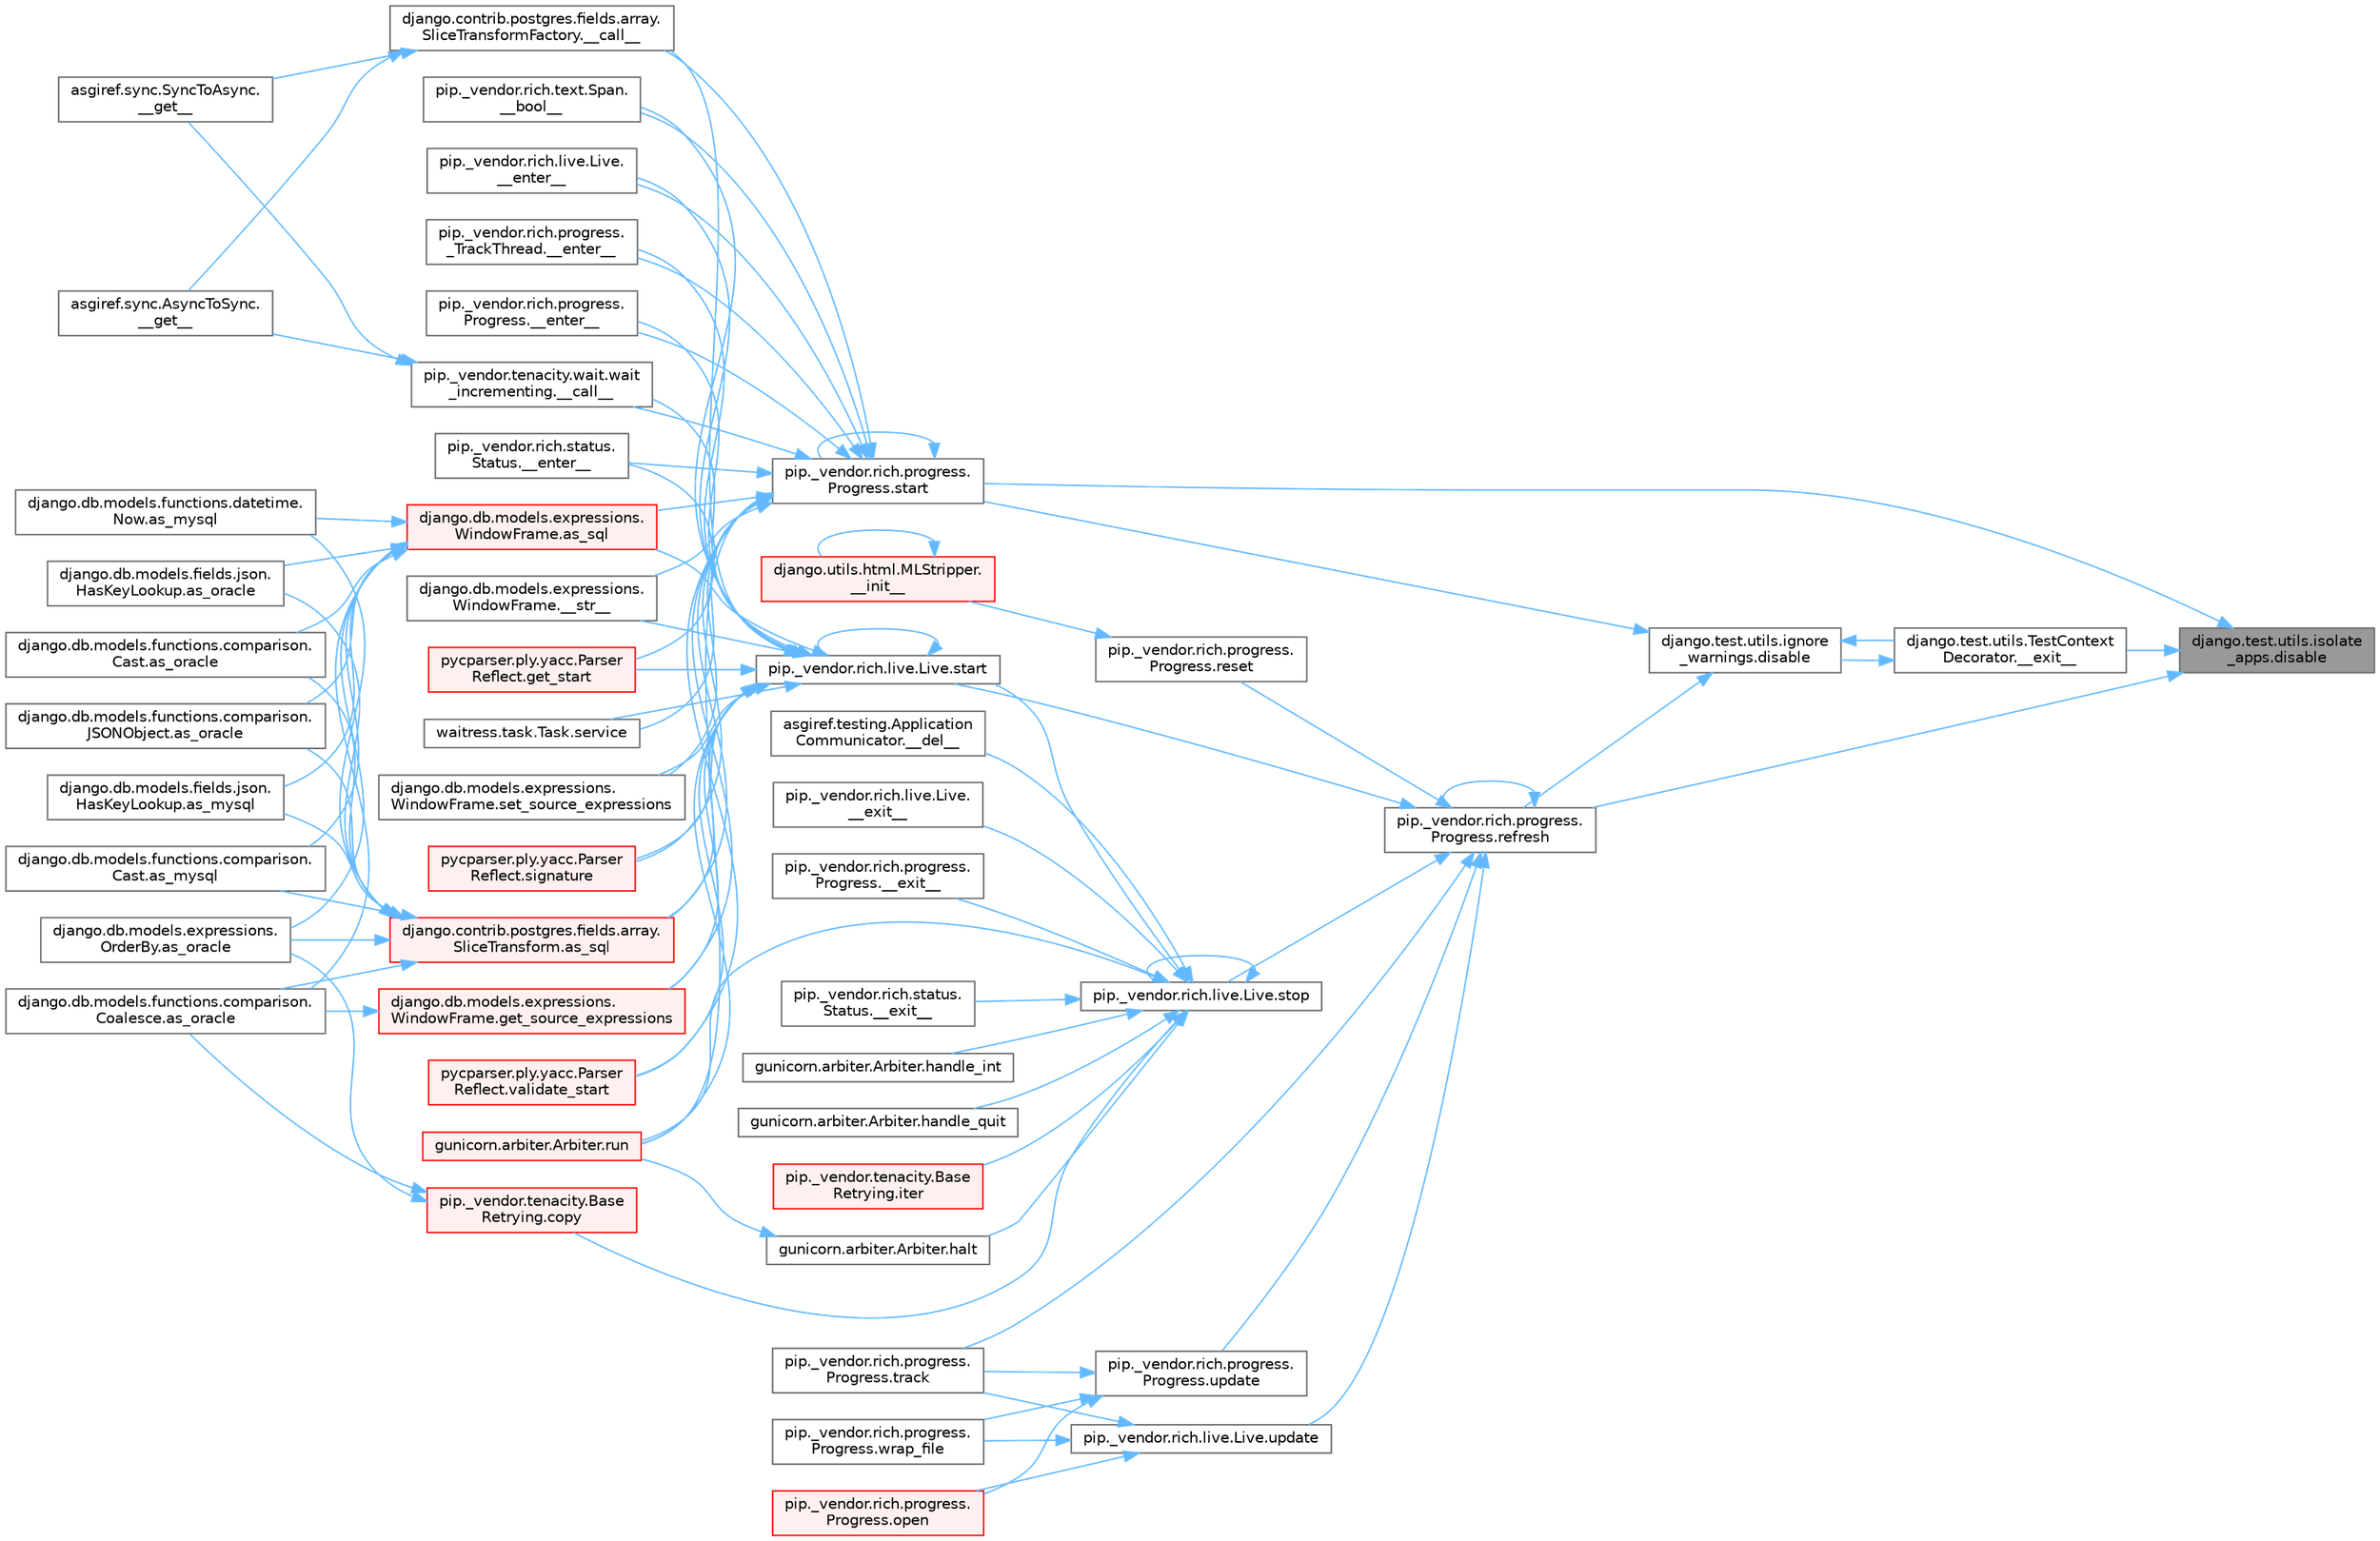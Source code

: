 digraph "django.test.utils.isolate_apps.disable"
{
 // LATEX_PDF_SIZE
  bgcolor="transparent";
  edge [fontname=Helvetica,fontsize=10,labelfontname=Helvetica,labelfontsize=10];
  node [fontname=Helvetica,fontsize=10,shape=box,height=0.2,width=0.4];
  rankdir="RL";
  Node1 [id="Node000001",label="django.test.utils.isolate\l_apps.disable",height=0.2,width=0.4,color="gray40", fillcolor="grey60", style="filled", fontcolor="black",tooltip=" "];
  Node1 -> Node2 [id="edge1_Node000001_Node000002",dir="back",color="steelblue1",style="solid",tooltip=" "];
  Node2 [id="Node000002",label="django.test.utils.TestContext\lDecorator.__exit__",height=0.2,width=0.4,color="grey40", fillcolor="white", style="filled",URL="$classdjango_1_1test_1_1utils_1_1_test_context_decorator.html#a8e3dbed618318d4b97eb5621ed5640f7",tooltip=" "];
  Node2 -> Node3 [id="edge2_Node000002_Node000003",dir="back",color="steelblue1",style="solid",tooltip=" "];
  Node3 [id="Node000003",label="django.test.utils.ignore\l_warnings.disable",height=0.2,width=0.4,color="grey40", fillcolor="white", style="filled",URL="$classdjango_1_1test_1_1utils_1_1ignore__warnings.html#af1e5bafbbda3277c2402f39db212ca5b",tooltip=" "];
  Node3 -> Node2 [id="edge3_Node000003_Node000002",dir="back",color="steelblue1",style="solid",tooltip=" "];
  Node3 -> Node4 [id="edge4_Node000003_Node000004",dir="back",color="steelblue1",style="solid",tooltip=" "];
  Node4 [id="Node000004",label="pip._vendor.rich.progress.\lProgress.refresh",height=0.2,width=0.4,color="grey40", fillcolor="white", style="filled",URL="$classpip_1_1__vendor_1_1rich_1_1progress_1_1_progress.html#a88dcdf9d00bbfe350b6c4b23b5670579",tooltip=" "];
  Node4 -> Node4 [id="edge5_Node000004_Node000004",dir="back",color="steelblue1",style="solid",tooltip=" "];
  Node4 -> Node5 [id="edge6_Node000004_Node000005",dir="back",color="steelblue1",style="solid",tooltip=" "];
  Node5 [id="Node000005",label="pip._vendor.rich.progress.\lProgress.reset",height=0.2,width=0.4,color="grey40", fillcolor="white", style="filled",URL="$classpip_1_1__vendor_1_1rich_1_1progress_1_1_progress.html#aafb5a51caee0151a490484577c2a9a9b",tooltip=" "];
  Node5 -> Node6 [id="edge7_Node000005_Node000006",dir="back",color="steelblue1",style="solid",tooltip=" "];
  Node6 [id="Node000006",label="django.utils.html.MLStripper.\l__init__",height=0.2,width=0.4,color="red", fillcolor="#FFF0F0", style="filled",URL="$classdjango_1_1utils_1_1html_1_1_m_l_stripper.html#a2cadf8795a912bed633ed31d662e43ff",tooltip=" "];
  Node6 -> Node6 [id="edge8_Node000006_Node000006",dir="back",color="steelblue1",style="solid",tooltip=" "];
  Node4 -> Node38 [id="edge9_Node000004_Node000038",dir="back",color="steelblue1",style="solid",tooltip=" "];
  Node38 [id="Node000038",label="pip._vendor.rich.live.Live.start",height=0.2,width=0.4,color="grey40", fillcolor="white", style="filled",URL="$classpip_1_1__vendor_1_1rich_1_1live_1_1_live.html#a7216ec35a1494a83ed749407ef4e0c40",tooltip=" "];
  Node38 -> Node39 [id="edge10_Node000038_Node000039",dir="back",color="steelblue1",style="solid",tooltip=" "];
  Node39 [id="Node000039",label="pip._vendor.rich.text.Span.\l__bool__",height=0.2,width=0.4,color="grey40", fillcolor="white", style="filled",URL="$classpip_1_1__vendor_1_1rich_1_1text_1_1_span.html#a46697beb32db6e5087af9c77058189fa",tooltip=" "];
  Node38 -> Node40 [id="edge11_Node000038_Node000040",dir="back",color="steelblue1",style="solid",tooltip=" "];
  Node40 [id="Node000040",label="django.contrib.postgres.fields.array.\lSliceTransformFactory.__call__",height=0.2,width=0.4,color="grey40", fillcolor="white", style="filled",URL="$classdjango_1_1contrib_1_1postgres_1_1fields_1_1array_1_1_slice_transform_factory.html#a60af1a96b18ed40dfdbacea43f36a5ab",tooltip=" "];
  Node40 -> Node41 [id="edge12_Node000040_Node000041",dir="back",color="steelblue1",style="solid",tooltip=" "];
  Node41 [id="Node000041",label="asgiref.sync.AsyncToSync.\l__get__",height=0.2,width=0.4,color="grey40", fillcolor="white", style="filled",URL="$classasgiref_1_1sync_1_1_async_to_sync.html#a23e9ef7a73da98dad9e3f4e65846969b",tooltip=" "];
  Node40 -> Node42 [id="edge13_Node000040_Node000042",dir="back",color="steelblue1",style="solid",tooltip=" "];
  Node42 [id="Node000042",label="asgiref.sync.SyncToAsync.\l__get__",height=0.2,width=0.4,color="grey40", fillcolor="white", style="filled",URL="$classasgiref_1_1sync_1_1_sync_to_async.html#aebdfbe3f01079a529fd2f39810597381",tooltip=" "];
  Node38 -> Node43 [id="edge14_Node000038_Node000043",dir="back",color="steelblue1",style="solid",tooltip=" "];
  Node43 [id="Node000043",label="pip._vendor.tenacity.wait.wait\l_incrementing.__call__",height=0.2,width=0.4,color="grey40", fillcolor="white", style="filled",URL="$classpip_1_1__vendor_1_1tenacity_1_1wait_1_1wait__incrementing.html#af47b0264325b86a85aa5cfd3b59a28cf",tooltip=" "];
  Node43 -> Node41 [id="edge15_Node000043_Node000041",dir="back",color="steelblue1",style="solid",tooltip=" "];
  Node43 -> Node42 [id="edge16_Node000043_Node000042",dir="back",color="steelblue1",style="solid",tooltip=" "];
  Node38 -> Node44 [id="edge17_Node000038_Node000044",dir="back",color="steelblue1",style="solid",tooltip=" "];
  Node44 [id="Node000044",label="pip._vendor.rich.live.Live.\l__enter__",height=0.2,width=0.4,color="grey40", fillcolor="white", style="filled",URL="$classpip_1_1__vendor_1_1rich_1_1live_1_1_live.html#aa3062fdcd3fb592a064dec1b64674ac5",tooltip=" "];
  Node38 -> Node45 [id="edge18_Node000038_Node000045",dir="back",color="steelblue1",style="solid",tooltip=" "];
  Node45 [id="Node000045",label="pip._vendor.rich.progress.\l_TrackThread.__enter__",height=0.2,width=0.4,color="grey40", fillcolor="white", style="filled",URL="$classpip_1_1__vendor_1_1rich_1_1progress_1_1___track_thread.html#a0b48116fd15e50c04c313a76be81e95d",tooltip=" "];
  Node38 -> Node46 [id="edge19_Node000038_Node000046",dir="back",color="steelblue1",style="solid",tooltip=" "];
  Node46 [id="Node000046",label="pip._vendor.rich.progress.\lProgress.__enter__",height=0.2,width=0.4,color="grey40", fillcolor="white", style="filled",URL="$classpip_1_1__vendor_1_1rich_1_1progress_1_1_progress.html#a4979cbd1c8ed672eeb7a49066392a186",tooltip=" "];
  Node38 -> Node47 [id="edge20_Node000038_Node000047",dir="back",color="steelblue1",style="solid",tooltip=" "];
  Node47 [id="Node000047",label="pip._vendor.rich.status.\lStatus.__enter__",height=0.2,width=0.4,color="grey40", fillcolor="white", style="filled",URL="$classpip_1_1__vendor_1_1rich_1_1status_1_1_status.html#a9c62ad173990d834893f5e97064f9ad7",tooltip=" "];
  Node38 -> Node48 [id="edge21_Node000038_Node000048",dir="back",color="steelblue1",style="solid",tooltip=" "];
  Node48 [id="Node000048",label="django.db.models.expressions.\lWindowFrame.__str__",height=0.2,width=0.4,color="grey40", fillcolor="white", style="filled",URL="$classdjango_1_1db_1_1models_1_1expressions_1_1_window_frame.html#a3e16a0d1fe7c8c0f0079d7ba8aefae7e",tooltip=" "];
  Node38 -> Node49 [id="edge22_Node000038_Node000049",dir="back",color="steelblue1",style="solid",tooltip=" "];
  Node49 [id="Node000049",label="django.contrib.postgres.fields.array.\lSliceTransform.as_sql",height=0.2,width=0.4,color="red", fillcolor="#FFF0F0", style="filled",URL="$classdjango_1_1contrib_1_1postgres_1_1fields_1_1array_1_1_slice_transform.html#adc5e91e1d2ce6e9bbee3be2837596d21",tooltip=" "];
  Node49 -> Node50 [id="edge23_Node000049_Node000050",dir="back",color="steelblue1",style="solid",tooltip=" "];
  Node50 [id="Node000050",label="django.db.models.fields.json.\lHasKeyLookup.as_mysql",height=0.2,width=0.4,color="grey40", fillcolor="white", style="filled",URL="$classdjango_1_1db_1_1models_1_1fields_1_1json_1_1_has_key_lookup.html#a10f67427287f2c0ea32513ca6f481e96",tooltip=" "];
  Node49 -> Node51 [id="edge24_Node000049_Node000051",dir="back",color="steelblue1",style="solid",tooltip=" "];
  Node51 [id="Node000051",label="django.db.models.functions.comparison.\lCast.as_mysql",height=0.2,width=0.4,color="grey40", fillcolor="white", style="filled",URL="$classdjango_1_1db_1_1models_1_1functions_1_1comparison_1_1_cast.html#a447737891e955909c6a381529a67a84e",tooltip=" "];
  Node49 -> Node52 [id="edge25_Node000049_Node000052",dir="back",color="steelblue1",style="solid",tooltip=" "];
  Node52 [id="Node000052",label="django.db.models.functions.datetime.\lNow.as_mysql",height=0.2,width=0.4,color="grey40", fillcolor="white", style="filled",URL="$classdjango_1_1db_1_1models_1_1functions_1_1datetime_1_1_now.html#a070a9334fb198086c0c4e96e9725d92b",tooltip=" "];
  Node49 -> Node53 [id="edge26_Node000049_Node000053",dir="back",color="steelblue1",style="solid",tooltip=" "];
  Node53 [id="Node000053",label="django.db.models.expressions.\lOrderBy.as_oracle",height=0.2,width=0.4,color="grey40", fillcolor="white", style="filled",URL="$classdjango_1_1db_1_1models_1_1expressions_1_1_order_by.html#af9b6ede9b0df85d6bcf54f983b3a8f6a",tooltip=" "];
  Node49 -> Node54 [id="edge27_Node000049_Node000054",dir="back",color="steelblue1",style="solid",tooltip=" "];
  Node54 [id="Node000054",label="django.db.models.fields.json.\lHasKeyLookup.as_oracle",height=0.2,width=0.4,color="grey40", fillcolor="white", style="filled",URL="$classdjango_1_1db_1_1models_1_1fields_1_1json_1_1_has_key_lookup.html#afbb88aa4fb23b3ec3acdc695c2f52398",tooltip=" "];
  Node49 -> Node55 [id="edge28_Node000049_Node000055",dir="back",color="steelblue1",style="solid",tooltip=" "];
  Node55 [id="Node000055",label="django.db.models.functions.comparison.\lCast.as_oracle",height=0.2,width=0.4,color="grey40", fillcolor="white", style="filled",URL="$classdjango_1_1db_1_1models_1_1functions_1_1comparison_1_1_cast.html#ad466cd7ca85dc257d9e2718f41a263ec",tooltip=" "];
  Node49 -> Node56 [id="edge29_Node000049_Node000056",dir="back",color="steelblue1",style="solid",tooltip=" "];
  Node56 [id="Node000056",label="django.db.models.functions.comparison.\lCoalesce.as_oracle",height=0.2,width=0.4,color="grey40", fillcolor="white", style="filled",URL="$classdjango_1_1db_1_1models_1_1functions_1_1comparison_1_1_coalesce.html#a1bbeea180ef3ef4d8ba5d51d33d6ef85",tooltip=" "];
  Node49 -> Node57 [id="edge30_Node000049_Node000057",dir="back",color="steelblue1",style="solid",tooltip=" "];
  Node57 [id="Node000057",label="django.db.models.functions.comparison.\lJSONObject.as_oracle",height=0.2,width=0.4,color="grey40", fillcolor="white", style="filled",URL="$classdjango_1_1db_1_1models_1_1functions_1_1comparison_1_1_j_s_o_n_object.html#a4b4fa1161d27b0a9bbbdd0370e9af364",tooltip=" "];
  Node38 -> Node78 [id="edge31_Node000038_Node000078",dir="back",color="steelblue1",style="solid",tooltip=" "];
  Node78 [id="Node000078",label="django.db.models.expressions.\lWindowFrame.as_sql",height=0.2,width=0.4,color="red", fillcolor="#FFF0F0", style="filled",URL="$classdjango_1_1db_1_1models_1_1expressions_1_1_window_frame.html#ade5c159a9bd4309d1d9232af3fd54807",tooltip=" "];
  Node78 -> Node50 [id="edge32_Node000078_Node000050",dir="back",color="steelblue1",style="solid",tooltip=" "];
  Node78 -> Node51 [id="edge33_Node000078_Node000051",dir="back",color="steelblue1",style="solid",tooltip=" "];
  Node78 -> Node52 [id="edge34_Node000078_Node000052",dir="back",color="steelblue1",style="solid",tooltip=" "];
  Node78 -> Node53 [id="edge35_Node000078_Node000053",dir="back",color="steelblue1",style="solid",tooltip=" "];
  Node78 -> Node54 [id="edge36_Node000078_Node000054",dir="back",color="steelblue1",style="solid",tooltip=" "];
  Node78 -> Node55 [id="edge37_Node000078_Node000055",dir="back",color="steelblue1",style="solid",tooltip=" "];
  Node78 -> Node56 [id="edge38_Node000078_Node000056",dir="back",color="steelblue1",style="solid",tooltip=" "];
  Node78 -> Node57 [id="edge39_Node000078_Node000057",dir="back",color="steelblue1",style="solid",tooltip=" "];
  Node38 -> Node79 [id="edge40_Node000038_Node000079",dir="back",color="steelblue1",style="solid",tooltip=" "];
  Node79 [id="Node000079",label="django.db.models.expressions.\lWindowFrame.get_source_expressions",height=0.2,width=0.4,color="red", fillcolor="#FFF0F0", style="filled",URL="$classdjango_1_1db_1_1models_1_1expressions_1_1_window_frame.html#a4b54c4c9b4c4a68308953d25703a2544",tooltip=" "];
  Node79 -> Node56 [id="edge41_Node000079_Node000056",dir="back",color="steelblue1",style="solid",tooltip=" "];
  Node38 -> Node1370 [id="edge42_Node000038_Node001370",dir="back",color="steelblue1",style="solid",tooltip=" "];
  Node1370 [id="Node001370",label="pycparser.ply.yacc.Parser\lReflect.get_start",height=0.2,width=0.4,color="red", fillcolor="#FFF0F0", style="filled",URL="$classpycparser_1_1ply_1_1yacc_1_1_parser_reflect.html#a47da581cfe4c452d4f2236ae2e32f8a7",tooltip=" "];
  Node38 -> Node1373 [id="edge43_Node000038_Node001373",dir="back",color="steelblue1",style="solid",tooltip=" "];
  Node1373 [id="Node001373",label="gunicorn.arbiter.Arbiter.run",height=0.2,width=0.4,color="red", fillcolor="#FFF0F0", style="filled",URL="$classgunicorn_1_1arbiter_1_1_arbiter.html#a690c034511f5f267e7da7478590701a9",tooltip=" "];
  Node38 -> Node475 [id="edge44_Node000038_Node000475",dir="back",color="steelblue1",style="solid",tooltip=" "];
  Node475 [id="Node000475",label="waitress.task.Task.service",height=0.2,width=0.4,color="grey40", fillcolor="white", style="filled",URL="$classwaitress_1_1task_1_1_task.html#acd61643ab6cfae697f619c48f46e40b6",tooltip=" "];
  Node38 -> Node1374 [id="edge45_Node000038_Node001374",dir="back",color="steelblue1",style="solid",tooltip=" "];
  Node1374 [id="Node001374",label="django.db.models.expressions.\lWindowFrame.set_source_expressions",height=0.2,width=0.4,color="grey40", fillcolor="white", style="filled",URL="$classdjango_1_1db_1_1models_1_1expressions_1_1_window_frame.html#a1fe665f627f1ec2396a68494d20be905",tooltip=" "];
  Node38 -> Node1375 [id="edge46_Node000038_Node001375",dir="back",color="steelblue1",style="solid",tooltip=" "];
  Node1375 [id="Node001375",label="pycparser.ply.yacc.Parser\lReflect.signature",height=0.2,width=0.4,color="red", fillcolor="#FFF0F0", style="filled",URL="$classpycparser_1_1ply_1_1yacc_1_1_parser_reflect.html#a525f61d23491eeae554ac65afedd0a5b",tooltip=" "];
  Node38 -> Node38 [id="edge47_Node000038_Node000038",dir="back",color="steelblue1",style="solid",tooltip=" "];
  Node38 -> Node1385 [id="edge48_Node000038_Node001385",dir="back",color="steelblue1",style="solid",tooltip=" "];
  Node1385 [id="Node001385",label="pycparser.ply.yacc.Parser\lReflect.validate_start",height=0.2,width=0.4,color="red", fillcolor="#FFF0F0", style="filled",URL="$classpycparser_1_1ply_1_1yacc_1_1_parser_reflect.html#a5f433e8fcd5e9bd8361b6be3458e8b7f",tooltip=" "];
  Node4 -> Node3176 [id="edge49_Node000004_Node003176",dir="back",color="steelblue1",style="solid",tooltip=" "];
  Node3176 [id="Node003176",label="pip._vendor.rich.live.Live.stop",height=0.2,width=0.4,color="grey40", fillcolor="white", style="filled",URL="$classpip_1_1__vendor_1_1rich_1_1live_1_1_live.html#a8b9a6fd11fa9b17db3cea3143e41fecc",tooltip=" "];
  Node3176 -> Node1720 [id="edge50_Node003176_Node001720",dir="back",color="steelblue1",style="solid",tooltip=" "];
  Node1720 [id="Node001720",label="asgiref.testing.Application\lCommunicator.__del__",height=0.2,width=0.4,color="grey40", fillcolor="white", style="filled",URL="$classasgiref_1_1testing_1_1_application_communicator.html#ad1e7504202fc0e77462288ef0d24f12d",tooltip=" "];
  Node3176 -> Node1721 [id="edge51_Node003176_Node001721",dir="back",color="steelblue1",style="solid",tooltip=" "];
  Node1721 [id="Node001721",label="pip._vendor.rich.live.Live.\l__exit__",height=0.2,width=0.4,color="grey40", fillcolor="white", style="filled",URL="$classpip_1_1__vendor_1_1rich_1_1live_1_1_live.html#ad2c0c523844059a1131851d7cab4fddb",tooltip=" "];
  Node3176 -> Node1722 [id="edge52_Node003176_Node001722",dir="back",color="steelblue1",style="solid",tooltip=" "];
  Node1722 [id="Node001722",label="pip._vendor.rich.progress.\lProgress.__exit__",height=0.2,width=0.4,color="grey40", fillcolor="white", style="filled",URL="$classpip_1_1__vendor_1_1rich_1_1progress_1_1_progress.html#a5f5ac8f61763352a757bf03480233094",tooltip=" "];
  Node3176 -> Node1723 [id="edge53_Node003176_Node001723",dir="back",color="steelblue1",style="solid",tooltip=" "];
  Node1723 [id="Node001723",label="pip._vendor.rich.status.\lStatus.__exit__",height=0.2,width=0.4,color="grey40", fillcolor="white", style="filled",URL="$classpip_1_1__vendor_1_1rich_1_1status_1_1_status.html#a460bb8d74c675078838735370c96324b",tooltip=" "];
  Node3176 -> Node1724 [id="edge54_Node003176_Node001724",dir="back",color="steelblue1",style="solid",tooltip=" "];
  Node1724 [id="Node001724",label="pip._vendor.tenacity.Base\lRetrying.copy",height=0.2,width=0.4,color="red", fillcolor="#FFF0F0", style="filled",URL="$classpip_1_1__vendor_1_1tenacity_1_1_base_retrying.html#a3b3c595a4448cf55ebb3d1f3660bea88",tooltip=" "];
  Node1724 -> Node53 [id="edge55_Node001724_Node000053",dir="back",color="steelblue1",style="solid",tooltip=" "];
  Node1724 -> Node56 [id="edge56_Node001724_Node000056",dir="back",color="steelblue1",style="solid",tooltip=" "];
  Node3176 -> Node1725 [id="edge57_Node003176_Node001725",dir="back",color="steelblue1",style="solid",tooltip=" "];
  Node1725 [id="Node001725",label="gunicorn.arbiter.Arbiter.halt",height=0.2,width=0.4,color="grey40", fillcolor="white", style="filled",URL="$classgunicorn_1_1arbiter_1_1_arbiter.html#a8c96a567bd668d560500593a6681b98c",tooltip=" "];
  Node1725 -> Node1373 [id="edge58_Node001725_Node001373",dir="back",color="steelblue1",style="solid",tooltip=" "];
  Node3176 -> Node1726 [id="edge59_Node003176_Node001726",dir="back",color="steelblue1",style="solid",tooltip=" "];
  Node1726 [id="Node001726",label="gunicorn.arbiter.Arbiter.handle_int",height=0.2,width=0.4,color="grey40", fillcolor="white", style="filled",URL="$classgunicorn_1_1arbiter_1_1_arbiter.html#af28faca7ba4e88bd592ff3fe9c8b672c",tooltip=" "];
  Node3176 -> Node1727 [id="edge60_Node003176_Node001727",dir="back",color="steelblue1",style="solid",tooltip=" "];
  Node1727 [id="Node001727",label="gunicorn.arbiter.Arbiter.handle_quit",height=0.2,width=0.4,color="grey40", fillcolor="white", style="filled",URL="$classgunicorn_1_1arbiter_1_1_arbiter.html#a6a84655bcb7e779c1f442986b1e854df",tooltip=" "];
  Node3176 -> Node1728 [id="edge61_Node003176_Node001728",dir="back",color="steelblue1",style="solid",tooltip=" "];
  Node1728 [id="Node001728",label="pip._vendor.tenacity.Base\lRetrying.iter",height=0.2,width=0.4,color="red", fillcolor="#FFF0F0", style="filled",URL="$classpip_1_1__vendor_1_1tenacity_1_1_base_retrying.html#a5606e1522961712b7e8693caf58a4d9c",tooltip=" "];
  Node3176 -> Node1373 [id="edge62_Node003176_Node001373",dir="back",color="steelblue1",style="solid",tooltip=" "];
  Node3176 -> Node38 [id="edge63_Node003176_Node000038",dir="back",color="steelblue1",style="solid",tooltip=" "];
  Node3176 -> Node3176 [id="edge64_Node003176_Node003176",dir="back",color="steelblue1",style="solid",tooltip=" "];
  Node4 -> Node721 [id="edge65_Node000004_Node000721",dir="back",color="steelblue1",style="solid",tooltip=" "];
  Node721 [id="Node000721",label="pip._vendor.rich.progress.\lProgress.track",height=0.2,width=0.4,color="grey40", fillcolor="white", style="filled",URL="$classpip_1_1__vendor_1_1rich_1_1progress_1_1_progress.html#aee9ea5592b98f74ebb5acb76bc499601",tooltip=" "];
  Node4 -> Node3177 [id="edge66_Node000004_Node003177",dir="back",color="steelblue1",style="solid",tooltip=" "];
  Node3177 [id="Node003177",label="pip._vendor.rich.live.Live.update",height=0.2,width=0.4,color="grey40", fillcolor="white", style="filled",URL="$classpip_1_1__vendor_1_1rich_1_1live_1_1_live.html#af9726cf9966a0250388c2b0138fb80cc",tooltip=" "];
  Node3177 -> Node162 [id="edge67_Node003177_Node000162",dir="back",color="steelblue1",style="solid",tooltip=" "];
  Node162 [id="Node000162",label="pip._vendor.rich.progress.\lProgress.open",height=0.2,width=0.4,color="red", fillcolor="#FFF0F0", style="filled",URL="$classpip_1_1__vendor_1_1rich_1_1progress_1_1_progress.html#a204bface9fc63d04e72844b751bcd8e3",tooltip=" "];
  Node3177 -> Node721 [id="edge68_Node003177_Node000721",dir="back",color="steelblue1",style="solid",tooltip=" "];
  Node3177 -> Node722 [id="edge69_Node003177_Node000722",dir="back",color="steelblue1",style="solid",tooltip=" "];
  Node722 [id="Node000722",label="pip._vendor.rich.progress.\lProgress.wrap_file",height=0.2,width=0.4,color="grey40", fillcolor="white", style="filled",URL="$classpip_1_1__vendor_1_1rich_1_1progress_1_1_progress.html#a53efbf901b66a0000b6d3fd0c53250be",tooltip=" "];
  Node4 -> Node3178 [id="edge70_Node000004_Node003178",dir="back",color="steelblue1",style="solid",tooltip=" "];
  Node3178 [id="Node003178",label="pip._vendor.rich.progress.\lProgress.update",height=0.2,width=0.4,color="grey40", fillcolor="white", style="filled",URL="$classpip_1_1__vendor_1_1rich_1_1progress_1_1_progress.html#a6fa62223b1262496c0ae743cd52e92e5",tooltip=" "];
  Node3178 -> Node162 [id="edge71_Node003178_Node000162",dir="back",color="steelblue1",style="solid",tooltip=" "];
  Node3178 -> Node721 [id="edge72_Node003178_Node000721",dir="back",color="steelblue1",style="solid",tooltip=" "];
  Node3178 -> Node722 [id="edge73_Node003178_Node000722",dir="back",color="steelblue1",style="solid",tooltip=" "];
  Node3 -> Node1369 [id="edge74_Node000003_Node001369",dir="back",color="steelblue1",style="solid",tooltip=" "];
  Node1369 [id="Node001369",label="pip._vendor.rich.progress.\lProgress.start",height=0.2,width=0.4,color="grey40", fillcolor="white", style="filled",URL="$classpip_1_1__vendor_1_1rich_1_1progress_1_1_progress.html#ad90c9b221cd715a310f6421a8fbe9f91",tooltip=" "];
  Node1369 -> Node39 [id="edge75_Node001369_Node000039",dir="back",color="steelblue1",style="solid",tooltip=" "];
  Node1369 -> Node40 [id="edge76_Node001369_Node000040",dir="back",color="steelblue1",style="solid",tooltip=" "];
  Node1369 -> Node43 [id="edge77_Node001369_Node000043",dir="back",color="steelblue1",style="solid",tooltip=" "];
  Node1369 -> Node44 [id="edge78_Node001369_Node000044",dir="back",color="steelblue1",style="solid",tooltip=" "];
  Node1369 -> Node45 [id="edge79_Node001369_Node000045",dir="back",color="steelblue1",style="solid",tooltip=" "];
  Node1369 -> Node46 [id="edge80_Node001369_Node000046",dir="back",color="steelblue1",style="solid",tooltip=" "];
  Node1369 -> Node47 [id="edge81_Node001369_Node000047",dir="back",color="steelblue1",style="solid",tooltip=" "];
  Node1369 -> Node48 [id="edge82_Node001369_Node000048",dir="back",color="steelblue1",style="solid",tooltip=" "];
  Node1369 -> Node49 [id="edge83_Node001369_Node000049",dir="back",color="steelblue1",style="solid",tooltip=" "];
  Node1369 -> Node78 [id="edge84_Node001369_Node000078",dir="back",color="steelblue1",style="solid",tooltip=" "];
  Node1369 -> Node79 [id="edge85_Node001369_Node000079",dir="back",color="steelblue1",style="solid",tooltip=" "];
  Node1369 -> Node1370 [id="edge86_Node001369_Node001370",dir="back",color="steelblue1",style="solid",tooltip=" "];
  Node1369 -> Node1373 [id="edge87_Node001369_Node001373",dir="back",color="steelblue1",style="solid",tooltip=" "];
  Node1369 -> Node475 [id="edge88_Node001369_Node000475",dir="back",color="steelblue1",style="solid",tooltip=" "];
  Node1369 -> Node1374 [id="edge89_Node001369_Node001374",dir="back",color="steelblue1",style="solid",tooltip=" "];
  Node1369 -> Node1375 [id="edge90_Node001369_Node001375",dir="back",color="steelblue1",style="solid",tooltip=" "];
  Node1369 -> Node1369 [id="edge91_Node001369_Node001369",dir="back",color="steelblue1",style="solid",tooltip=" "];
  Node1369 -> Node1385 [id="edge92_Node001369_Node001385",dir="back",color="steelblue1",style="solid",tooltip=" "];
  Node1 -> Node4 [id="edge93_Node000001_Node000004",dir="back",color="steelblue1",style="solid",tooltip=" "];
  Node1 -> Node1369 [id="edge94_Node000001_Node001369",dir="back",color="steelblue1",style="solid",tooltip=" "];
}
